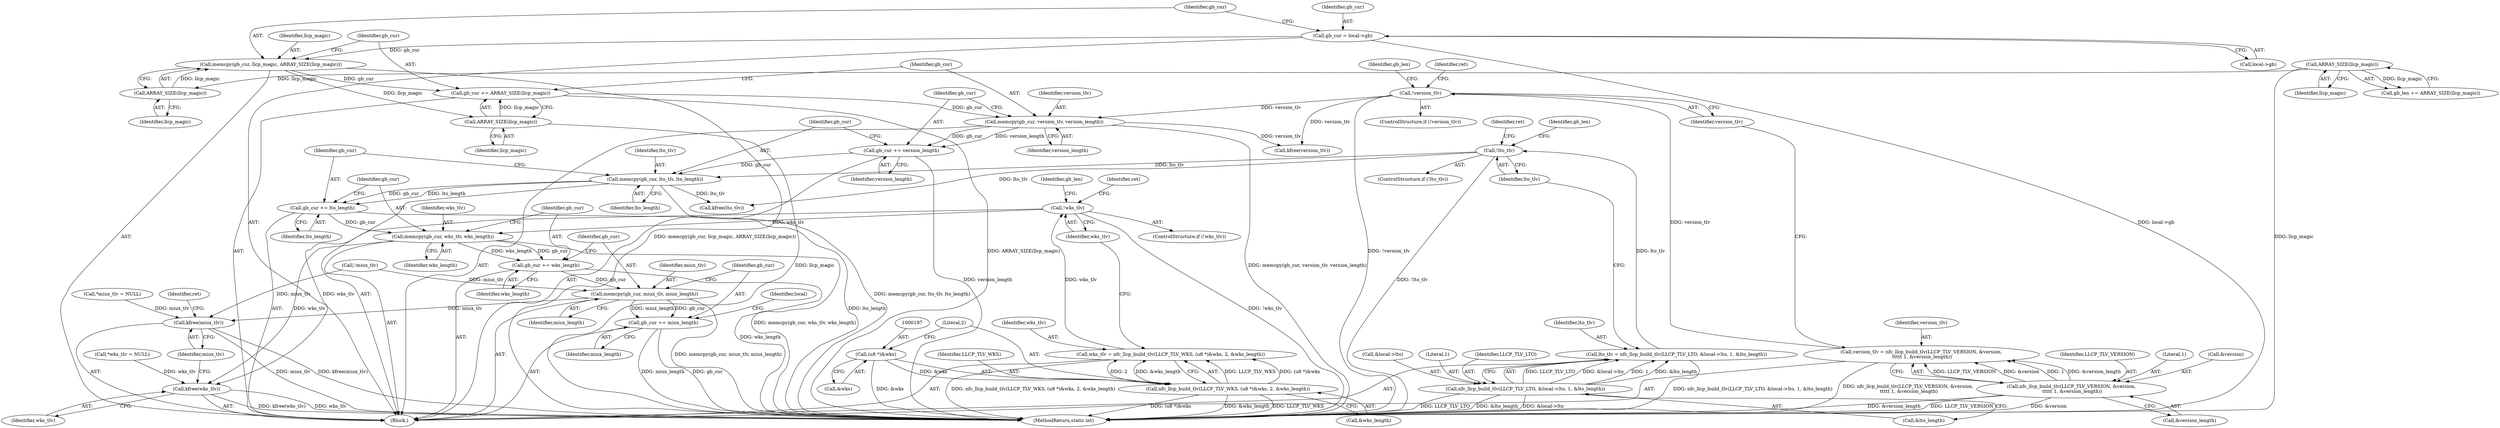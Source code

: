 digraph "0_linux_58bdd544e2933a21a51eecf17c3f5f94038261b5_1@API" {
"1000282" [label="(Call,memcpy(gb_cur, wks_tlv, wks_length))"];
"1000279" [label="(Call,gb_cur += lto_length)"];
"1000275" [label="(Call,memcpy(gb_cur, lto_tlv, lto_length))"];
"1000272" [label="(Call,gb_cur += version_length)"];
"1000268" [label="(Call,memcpy(gb_cur, version_tlv, version_length))"];
"1000264" [label="(Call,gb_cur += ARRAY_SIZE(llcp_magic))"];
"1000266" [label="(Call,ARRAY_SIZE(llcp_magic))"];
"1000259" [label="(Call,memcpy(gb_cur, llcp_magic, ARRAY_SIZE(llcp_magic)))"];
"1000254" [label="(Call,gb_cur = local->gb)"];
"1000262" [label="(Call,ARRAY_SIZE(llcp_magic))"];
"1000242" [label="(Call,ARRAY_SIZE(llcp_magic))"];
"1000153" [label="(Call,!version_tlv)"];
"1000143" [label="(Call,version_tlv = nfc_llcp_build_tlv(LLCP_TLV_VERSION, &version,\n \t\t\t\t\t 1, &version_length))"];
"1000145" [label="(Call,nfc_llcp_build_tlv(LLCP_TLV_VERSION, &version,\n \t\t\t\t\t 1, &version_length))"];
"1000176" [label="(Call,!lto_tlv)"];
"1000164" [label="(Call,lto_tlv = nfc_llcp_build_tlv(LLCP_TLV_LTO, &local->lto, 1, &lto_length))"];
"1000166" [label="(Call,nfc_llcp_build_tlv(LLCP_TLV_LTO, &local->lto, 1, &lto_length))"];
"1000204" [label="(Call,!wks_tlv)"];
"1000192" [label="(Call,wks_tlv = nfc_llcp_build_tlv(LLCP_TLV_WKS, (u8 *)&wks, 2, &wks_length))"];
"1000194" [label="(Call,nfc_llcp_build_tlv(LLCP_TLV_WKS, (u8 *)&wks, 2, &wks_length))"];
"1000196" [label="(Call,(u8 *)&wks)"];
"1000286" [label="(Call,gb_cur += wks_length)"];
"1000289" [label="(Call,memcpy(gb_cur, miux_tlv, miux_length))"];
"1000293" [label="(Call,gb_cur += miux_length)"];
"1000308" [label="(Call,kfree(miux_tlv))"];
"1000306" [label="(Call,kfree(wks_tlv))"];
"1000292" [label="(Identifier,miux_length)"];
"1000242" [label="(Call,ARRAY_SIZE(llcp_magic))"];
"1000243" [label="(Identifier,llcp_magic)"];
"1000311" [label="(Identifier,ret)"];
"1000273" [label="(Identifier,gb_cur)"];
"1000270" [label="(Identifier,version_tlv)"];
"1000277" [label="(Identifier,lto_tlv)"];
"1000213" [label="(Identifier,gb_len)"];
"1000271" [label="(Identifier,version_length)"];
"1000290" [label="(Identifier,gb_cur)"];
"1000118" [label="(Call,*wks_tlv = NULL)"];
"1000146" [label="(Identifier,LLCP_TLV_VERSION)"];
"1000240" [label="(Call,gb_len += ARRAY_SIZE(llcp_magic))"];
"1000162" [label="(Identifier,gb_len)"];
"1000265" [label="(Identifier,gb_cur)"];
"1000304" [label="(Call,kfree(lto_tlv))"];
"1000275" [label="(Call,memcpy(gb_cur, lto_tlv, lto_length))"];
"1000195" [label="(Identifier,LLCP_TLV_WKS)"];
"1000154" [label="(Identifier,version_tlv)"];
"1000306" [label="(Call,kfree(wks_tlv))"];
"1000176" [label="(Call,!lto_tlv)"];
"1000145" [label="(Call,nfc_llcp_build_tlv(LLCP_TLV_VERSION, &version,\n \t\t\t\t\t 1, &version_length))"];
"1000144" [label="(Identifier,version_tlv)"];
"1000287" [label="(Identifier,gb_cur)"];
"1000177" [label="(Identifier,lto_tlv)"];
"1000143" [label="(Call,version_tlv = nfc_llcp_build_tlv(LLCP_TLV_VERSION, &version,\n \t\t\t\t\t 1, &version_length))"];
"1000256" [label="(Call,local->gb)"];
"1000167" [label="(Identifier,LLCP_TLV_LTO)"];
"1000291" [label="(Identifier,miux_tlv)"];
"1000205" [label="(Identifier,wks_tlv)"];
"1000164" [label="(Call,lto_tlv = nfc_llcp_build_tlv(LLCP_TLV_LTO, &local->lto, 1, &lto_length))"];
"1000309" [label="(Identifier,miux_tlv)"];
"1000308" [label="(Call,kfree(miux_tlv))"];
"1000200" [label="(Literal,2)"];
"1000264" [label="(Call,gb_cur += ARRAY_SIZE(llcp_magic))"];
"1000168" [label="(Call,&local->lto)"];
"1000102" [label="(Block,)"];
"1000149" [label="(Literal,1)"];
"1000272" [label="(Call,gb_cur += version_length)"];
"1000263" [label="(Identifier,llcp_magic)"];
"1000288" [label="(Identifier,wks_length)"];
"1000192" [label="(Call,wks_tlv = nfc_llcp_build_tlv(LLCP_TLV_WKS, (u8 *)&wks, 2, &wks_length))"];
"1000260" [label="(Identifier,gb_cur)"];
"1000285" [label="(Identifier,wks_length)"];
"1000279" [label="(Call,gb_cur += lto_length)"];
"1000175" [label="(ControlStructure,if (!lto_tlv))"];
"1000122" [label="(Call,*miux_tlv = NULL)"];
"1000281" [label="(Identifier,lto_length)"];
"1000294" [label="(Identifier,gb_cur)"];
"1000157" [label="(Identifier,ret)"];
"1000204" [label="(Call,!wks_tlv)"];
"1000147" [label="(Call,&version)"];
"1000289" [label="(Call,memcpy(gb_cur, miux_tlv, miux_length))"];
"1000153" [label="(Call,!version_tlv)"];
"1000282" [label="(Call,memcpy(gb_cur, wks_tlv, wks_length))"];
"1000269" [label="(Identifier,gb_cur)"];
"1000268" [label="(Call,memcpy(gb_cur, version_tlv, version_length))"];
"1000283" [label="(Identifier,gb_cur)"];
"1000274" [label="(Identifier,version_length)"];
"1000280" [label="(Identifier,gb_cur)"];
"1000152" [label="(ControlStructure,if (!version_tlv))"];
"1000276" [label="(Identifier,gb_cur)"];
"1000150" [label="(Call,&version_length)"];
"1000259" [label="(Call,memcpy(gb_cur, llcp_magic, ARRAY_SIZE(llcp_magic)))"];
"1000208" [label="(Identifier,ret)"];
"1000262" [label="(Call,ARRAY_SIZE(llcp_magic))"];
"1000254" [label="(Call,gb_cur = local->gb)"];
"1000278" [label="(Identifier,lto_length)"];
"1000166" [label="(Call,nfc_llcp_build_tlv(LLCP_TLV_LTO, &local->lto, 1, &lto_length))"];
"1000307" [label="(Identifier,wks_tlv)"];
"1000198" [label="(Call,&wks)"];
"1000196" [label="(Call,(u8 *)&wks)"];
"1000267" [label="(Identifier,llcp_magic)"];
"1000194" [label="(Call,nfc_llcp_build_tlv(LLCP_TLV_WKS, (u8 *)&wks, 2, &wks_length))"];
"1000180" [label="(Identifier,ret)"];
"1000284" [label="(Identifier,wks_tlv)"];
"1000295" [label="(Identifier,miux_length)"];
"1000165" [label="(Identifier,lto_tlv)"];
"1000286" [label="(Call,gb_cur += wks_length)"];
"1000203" [label="(ControlStructure,if (!wks_tlv))"];
"1000298" [label="(Identifier,local)"];
"1000312" [label="(MethodReturn,static int)"];
"1000229" [label="(Call,!miux_tlv)"];
"1000266" [label="(Call,ARRAY_SIZE(llcp_magic))"];
"1000293" [label="(Call,gb_cur += miux_length)"];
"1000255" [label="(Identifier,gb_cur)"];
"1000201" [label="(Call,&wks_length)"];
"1000261" [label="(Identifier,llcp_magic)"];
"1000173" [label="(Call,&lto_length)"];
"1000172" [label="(Literal,1)"];
"1000185" [label="(Identifier,gb_len)"];
"1000193" [label="(Identifier,wks_tlv)"];
"1000302" [label="(Call,kfree(version_tlv))"];
"1000282" -> "1000102"  [label="AST: "];
"1000282" -> "1000285"  [label="CFG: "];
"1000283" -> "1000282"  [label="AST: "];
"1000284" -> "1000282"  [label="AST: "];
"1000285" -> "1000282"  [label="AST: "];
"1000287" -> "1000282"  [label="CFG: "];
"1000282" -> "1000312"  [label="DDG: memcpy(gb_cur, wks_tlv, wks_length)"];
"1000279" -> "1000282"  [label="DDG: gb_cur"];
"1000204" -> "1000282"  [label="DDG: wks_tlv"];
"1000282" -> "1000286"  [label="DDG: wks_length"];
"1000282" -> "1000286"  [label="DDG: gb_cur"];
"1000282" -> "1000306"  [label="DDG: wks_tlv"];
"1000279" -> "1000102"  [label="AST: "];
"1000279" -> "1000281"  [label="CFG: "];
"1000280" -> "1000279"  [label="AST: "];
"1000281" -> "1000279"  [label="AST: "];
"1000283" -> "1000279"  [label="CFG: "];
"1000279" -> "1000312"  [label="DDG: lto_length"];
"1000275" -> "1000279"  [label="DDG: lto_length"];
"1000275" -> "1000279"  [label="DDG: gb_cur"];
"1000275" -> "1000102"  [label="AST: "];
"1000275" -> "1000278"  [label="CFG: "];
"1000276" -> "1000275"  [label="AST: "];
"1000277" -> "1000275"  [label="AST: "];
"1000278" -> "1000275"  [label="AST: "];
"1000280" -> "1000275"  [label="CFG: "];
"1000275" -> "1000312"  [label="DDG: memcpy(gb_cur, lto_tlv, lto_length)"];
"1000272" -> "1000275"  [label="DDG: gb_cur"];
"1000176" -> "1000275"  [label="DDG: lto_tlv"];
"1000275" -> "1000304"  [label="DDG: lto_tlv"];
"1000272" -> "1000102"  [label="AST: "];
"1000272" -> "1000274"  [label="CFG: "];
"1000273" -> "1000272"  [label="AST: "];
"1000274" -> "1000272"  [label="AST: "];
"1000276" -> "1000272"  [label="CFG: "];
"1000272" -> "1000312"  [label="DDG: version_length"];
"1000268" -> "1000272"  [label="DDG: version_length"];
"1000268" -> "1000272"  [label="DDG: gb_cur"];
"1000268" -> "1000102"  [label="AST: "];
"1000268" -> "1000271"  [label="CFG: "];
"1000269" -> "1000268"  [label="AST: "];
"1000270" -> "1000268"  [label="AST: "];
"1000271" -> "1000268"  [label="AST: "];
"1000273" -> "1000268"  [label="CFG: "];
"1000268" -> "1000312"  [label="DDG: memcpy(gb_cur, version_tlv, version_length)"];
"1000264" -> "1000268"  [label="DDG: gb_cur"];
"1000153" -> "1000268"  [label="DDG: version_tlv"];
"1000268" -> "1000302"  [label="DDG: version_tlv"];
"1000264" -> "1000102"  [label="AST: "];
"1000264" -> "1000266"  [label="CFG: "];
"1000265" -> "1000264"  [label="AST: "];
"1000266" -> "1000264"  [label="AST: "];
"1000269" -> "1000264"  [label="CFG: "];
"1000264" -> "1000312"  [label="DDG: ARRAY_SIZE(llcp_magic)"];
"1000266" -> "1000264"  [label="DDG: llcp_magic"];
"1000259" -> "1000264"  [label="DDG: gb_cur"];
"1000266" -> "1000267"  [label="CFG: "];
"1000267" -> "1000266"  [label="AST: "];
"1000266" -> "1000312"  [label="DDG: llcp_magic"];
"1000259" -> "1000266"  [label="DDG: llcp_magic"];
"1000259" -> "1000102"  [label="AST: "];
"1000259" -> "1000262"  [label="CFG: "];
"1000260" -> "1000259"  [label="AST: "];
"1000261" -> "1000259"  [label="AST: "];
"1000262" -> "1000259"  [label="AST: "];
"1000265" -> "1000259"  [label="CFG: "];
"1000259" -> "1000312"  [label="DDG: memcpy(gb_cur, llcp_magic, ARRAY_SIZE(llcp_magic))"];
"1000254" -> "1000259"  [label="DDG: gb_cur"];
"1000262" -> "1000259"  [label="DDG: llcp_magic"];
"1000254" -> "1000102"  [label="AST: "];
"1000254" -> "1000256"  [label="CFG: "];
"1000255" -> "1000254"  [label="AST: "];
"1000256" -> "1000254"  [label="AST: "];
"1000260" -> "1000254"  [label="CFG: "];
"1000254" -> "1000312"  [label="DDG: local->gb"];
"1000262" -> "1000263"  [label="CFG: "];
"1000263" -> "1000262"  [label="AST: "];
"1000242" -> "1000262"  [label="DDG: llcp_magic"];
"1000242" -> "1000240"  [label="AST: "];
"1000242" -> "1000243"  [label="CFG: "];
"1000243" -> "1000242"  [label="AST: "];
"1000240" -> "1000242"  [label="CFG: "];
"1000242" -> "1000312"  [label="DDG: llcp_magic"];
"1000242" -> "1000240"  [label="DDG: llcp_magic"];
"1000153" -> "1000152"  [label="AST: "];
"1000153" -> "1000154"  [label="CFG: "];
"1000154" -> "1000153"  [label="AST: "];
"1000157" -> "1000153"  [label="CFG: "];
"1000162" -> "1000153"  [label="CFG: "];
"1000153" -> "1000312"  [label="DDG: !version_tlv"];
"1000143" -> "1000153"  [label="DDG: version_tlv"];
"1000153" -> "1000302"  [label="DDG: version_tlv"];
"1000143" -> "1000102"  [label="AST: "];
"1000143" -> "1000145"  [label="CFG: "];
"1000144" -> "1000143"  [label="AST: "];
"1000145" -> "1000143"  [label="AST: "];
"1000154" -> "1000143"  [label="CFG: "];
"1000143" -> "1000312"  [label="DDG: nfc_llcp_build_tlv(LLCP_TLV_VERSION, &version,\n \t\t\t\t\t 1, &version_length)"];
"1000145" -> "1000143"  [label="DDG: LLCP_TLV_VERSION"];
"1000145" -> "1000143"  [label="DDG: &version"];
"1000145" -> "1000143"  [label="DDG: 1"];
"1000145" -> "1000143"  [label="DDG: &version_length"];
"1000145" -> "1000150"  [label="CFG: "];
"1000146" -> "1000145"  [label="AST: "];
"1000147" -> "1000145"  [label="AST: "];
"1000149" -> "1000145"  [label="AST: "];
"1000150" -> "1000145"  [label="AST: "];
"1000145" -> "1000312"  [label="DDG: &version_length"];
"1000145" -> "1000312"  [label="DDG: LLCP_TLV_VERSION"];
"1000145" -> "1000312"  [label="DDG: &version"];
"1000176" -> "1000175"  [label="AST: "];
"1000176" -> "1000177"  [label="CFG: "];
"1000177" -> "1000176"  [label="AST: "];
"1000180" -> "1000176"  [label="CFG: "];
"1000185" -> "1000176"  [label="CFG: "];
"1000176" -> "1000312"  [label="DDG: !lto_tlv"];
"1000164" -> "1000176"  [label="DDG: lto_tlv"];
"1000176" -> "1000304"  [label="DDG: lto_tlv"];
"1000164" -> "1000102"  [label="AST: "];
"1000164" -> "1000166"  [label="CFG: "];
"1000165" -> "1000164"  [label="AST: "];
"1000166" -> "1000164"  [label="AST: "];
"1000177" -> "1000164"  [label="CFG: "];
"1000164" -> "1000312"  [label="DDG: nfc_llcp_build_tlv(LLCP_TLV_LTO, &local->lto, 1, &lto_length)"];
"1000166" -> "1000164"  [label="DDG: LLCP_TLV_LTO"];
"1000166" -> "1000164"  [label="DDG: &local->lto"];
"1000166" -> "1000164"  [label="DDG: 1"];
"1000166" -> "1000164"  [label="DDG: &lto_length"];
"1000166" -> "1000173"  [label="CFG: "];
"1000167" -> "1000166"  [label="AST: "];
"1000168" -> "1000166"  [label="AST: "];
"1000172" -> "1000166"  [label="AST: "];
"1000173" -> "1000166"  [label="AST: "];
"1000166" -> "1000312"  [label="DDG: &local->lto"];
"1000166" -> "1000312"  [label="DDG: LLCP_TLV_LTO"];
"1000166" -> "1000312"  [label="DDG: &lto_length"];
"1000204" -> "1000203"  [label="AST: "];
"1000204" -> "1000205"  [label="CFG: "];
"1000205" -> "1000204"  [label="AST: "];
"1000208" -> "1000204"  [label="CFG: "];
"1000213" -> "1000204"  [label="CFG: "];
"1000204" -> "1000312"  [label="DDG: !wks_tlv"];
"1000192" -> "1000204"  [label="DDG: wks_tlv"];
"1000204" -> "1000306"  [label="DDG: wks_tlv"];
"1000192" -> "1000102"  [label="AST: "];
"1000192" -> "1000194"  [label="CFG: "];
"1000193" -> "1000192"  [label="AST: "];
"1000194" -> "1000192"  [label="AST: "];
"1000205" -> "1000192"  [label="CFG: "];
"1000192" -> "1000312"  [label="DDG: nfc_llcp_build_tlv(LLCP_TLV_WKS, (u8 *)&wks, 2, &wks_length)"];
"1000194" -> "1000192"  [label="DDG: LLCP_TLV_WKS"];
"1000194" -> "1000192"  [label="DDG: (u8 *)&wks"];
"1000194" -> "1000192"  [label="DDG: 2"];
"1000194" -> "1000192"  [label="DDG: &wks_length"];
"1000194" -> "1000201"  [label="CFG: "];
"1000195" -> "1000194"  [label="AST: "];
"1000196" -> "1000194"  [label="AST: "];
"1000200" -> "1000194"  [label="AST: "];
"1000201" -> "1000194"  [label="AST: "];
"1000194" -> "1000312"  [label="DDG: &wks_length"];
"1000194" -> "1000312"  [label="DDG: LLCP_TLV_WKS"];
"1000194" -> "1000312"  [label="DDG: (u8 *)&wks"];
"1000196" -> "1000194"  [label="DDG: &wks"];
"1000196" -> "1000198"  [label="CFG: "];
"1000197" -> "1000196"  [label="AST: "];
"1000198" -> "1000196"  [label="AST: "];
"1000200" -> "1000196"  [label="CFG: "];
"1000196" -> "1000312"  [label="DDG: &wks"];
"1000286" -> "1000102"  [label="AST: "];
"1000286" -> "1000288"  [label="CFG: "];
"1000287" -> "1000286"  [label="AST: "];
"1000288" -> "1000286"  [label="AST: "];
"1000290" -> "1000286"  [label="CFG: "];
"1000286" -> "1000312"  [label="DDG: wks_length"];
"1000286" -> "1000289"  [label="DDG: gb_cur"];
"1000289" -> "1000102"  [label="AST: "];
"1000289" -> "1000292"  [label="CFG: "];
"1000290" -> "1000289"  [label="AST: "];
"1000291" -> "1000289"  [label="AST: "];
"1000292" -> "1000289"  [label="AST: "];
"1000294" -> "1000289"  [label="CFG: "];
"1000289" -> "1000312"  [label="DDG: memcpy(gb_cur, miux_tlv, miux_length)"];
"1000229" -> "1000289"  [label="DDG: miux_tlv"];
"1000289" -> "1000293"  [label="DDG: miux_length"];
"1000289" -> "1000293"  [label="DDG: gb_cur"];
"1000289" -> "1000308"  [label="DDG: miux_tlv"];
"1000293" -> "1000102"  [label="AST: "];
"1000293" -> "1000295"  [label="CFG: "];
"1000294" -> "1000293"  [label="AST: "];
"1000295" -> "1000293"  [label="AST: "];
"1000298" -> "1000293"  [label="CFG: "];
"1000293" -> "1000312"  [label="DDG: gb_cur"];
"1000293" -> "1000312"  [label="DDG: miux_length"];
"1000308" -> "1000102"  [label="AST: "];
"1000308" -> "1000309"  [label="CFG: "];
"1000309" -> "1000308"  [label="AST: "];
"1000311" -> "1000308"  [label="CFG: "];
"1000308" -> "1000312"  [label="DDG: miux_tlv"];
"1000308" -> "1000312"  [label="DDG: kfree(miux_tlv)"];
"1000122" -> "1000308"  [label="DDG: miux_tlv"];
"1000229" -> "1000308"  [label="DDG: miux_tlv"];
"1000306" -> "1000102"  [label="AST: "];
"1000306" -> "1000307"  [label="CFG: "];
"1000307" -> "1000306"  [label="AST: "];
"1000309" -> "1000306"  [label="CFG: "];
"1000306" -> "1000312"  [label="DDG: wks_tlv"];
"1000306" -> "1000312"  [label="DDG: kfree(wks_tlv)"];
"1000118" -> "1000306"  [label="DDG: wks_tlv"];
}
